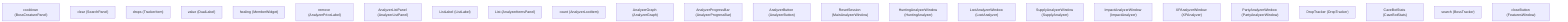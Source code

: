 graph TD
    W0["cooldown (BossCreaturePanel)"]
    W1["clear (SearchPanel)"]
    W2["drops (TrackerItem)"]
    W3["value (DualLabel)"]
    W4["healing (MemberWidget)"]
    W5["remove (AnalyzerPriceLabel)"]
    W6["AnalyzerListPanel (AnalyzerListPanel)"]
    W7["ListLabel (ListLabel)"]
    W8["List (AnalyzerItemsPanel)"]
    W9["count (AnalyzerLootItem)"]
    W10["AnalyzerGraph (AnalyzerGraph)"]
    W11["AnalyzerProgressBar (AnalyzerProgressBar)"]
    W12["AnalyzerButton (AnalyzerButton)"]
    W13["ResetSession (MainAnalyzerWindow)"]
    W14["HuntingAnalyzerWindow (HuntingAnalyzer)"]
    W15["LootAnalyzerWindow (LootAnalyzer)"]
    W16["SupplyAnalyzerWindow (SupplyAnalyzer)"]
    W17["ImpactAnalyzerWindow (ImpactAnalyzer)"]
    W18["XPAnalyzerWindow (XPAnalyzer)"]
    W19["PartyAnalyzerWindow (PartyAnalyzerWindow)"]
    W20["DropTracker (DropTracker)"]
    W21["CaveBotStats (CaveBotStats)"]
    W22["search (BossTracker)"]
    W23["closeButton (FeaturesWindow)"]